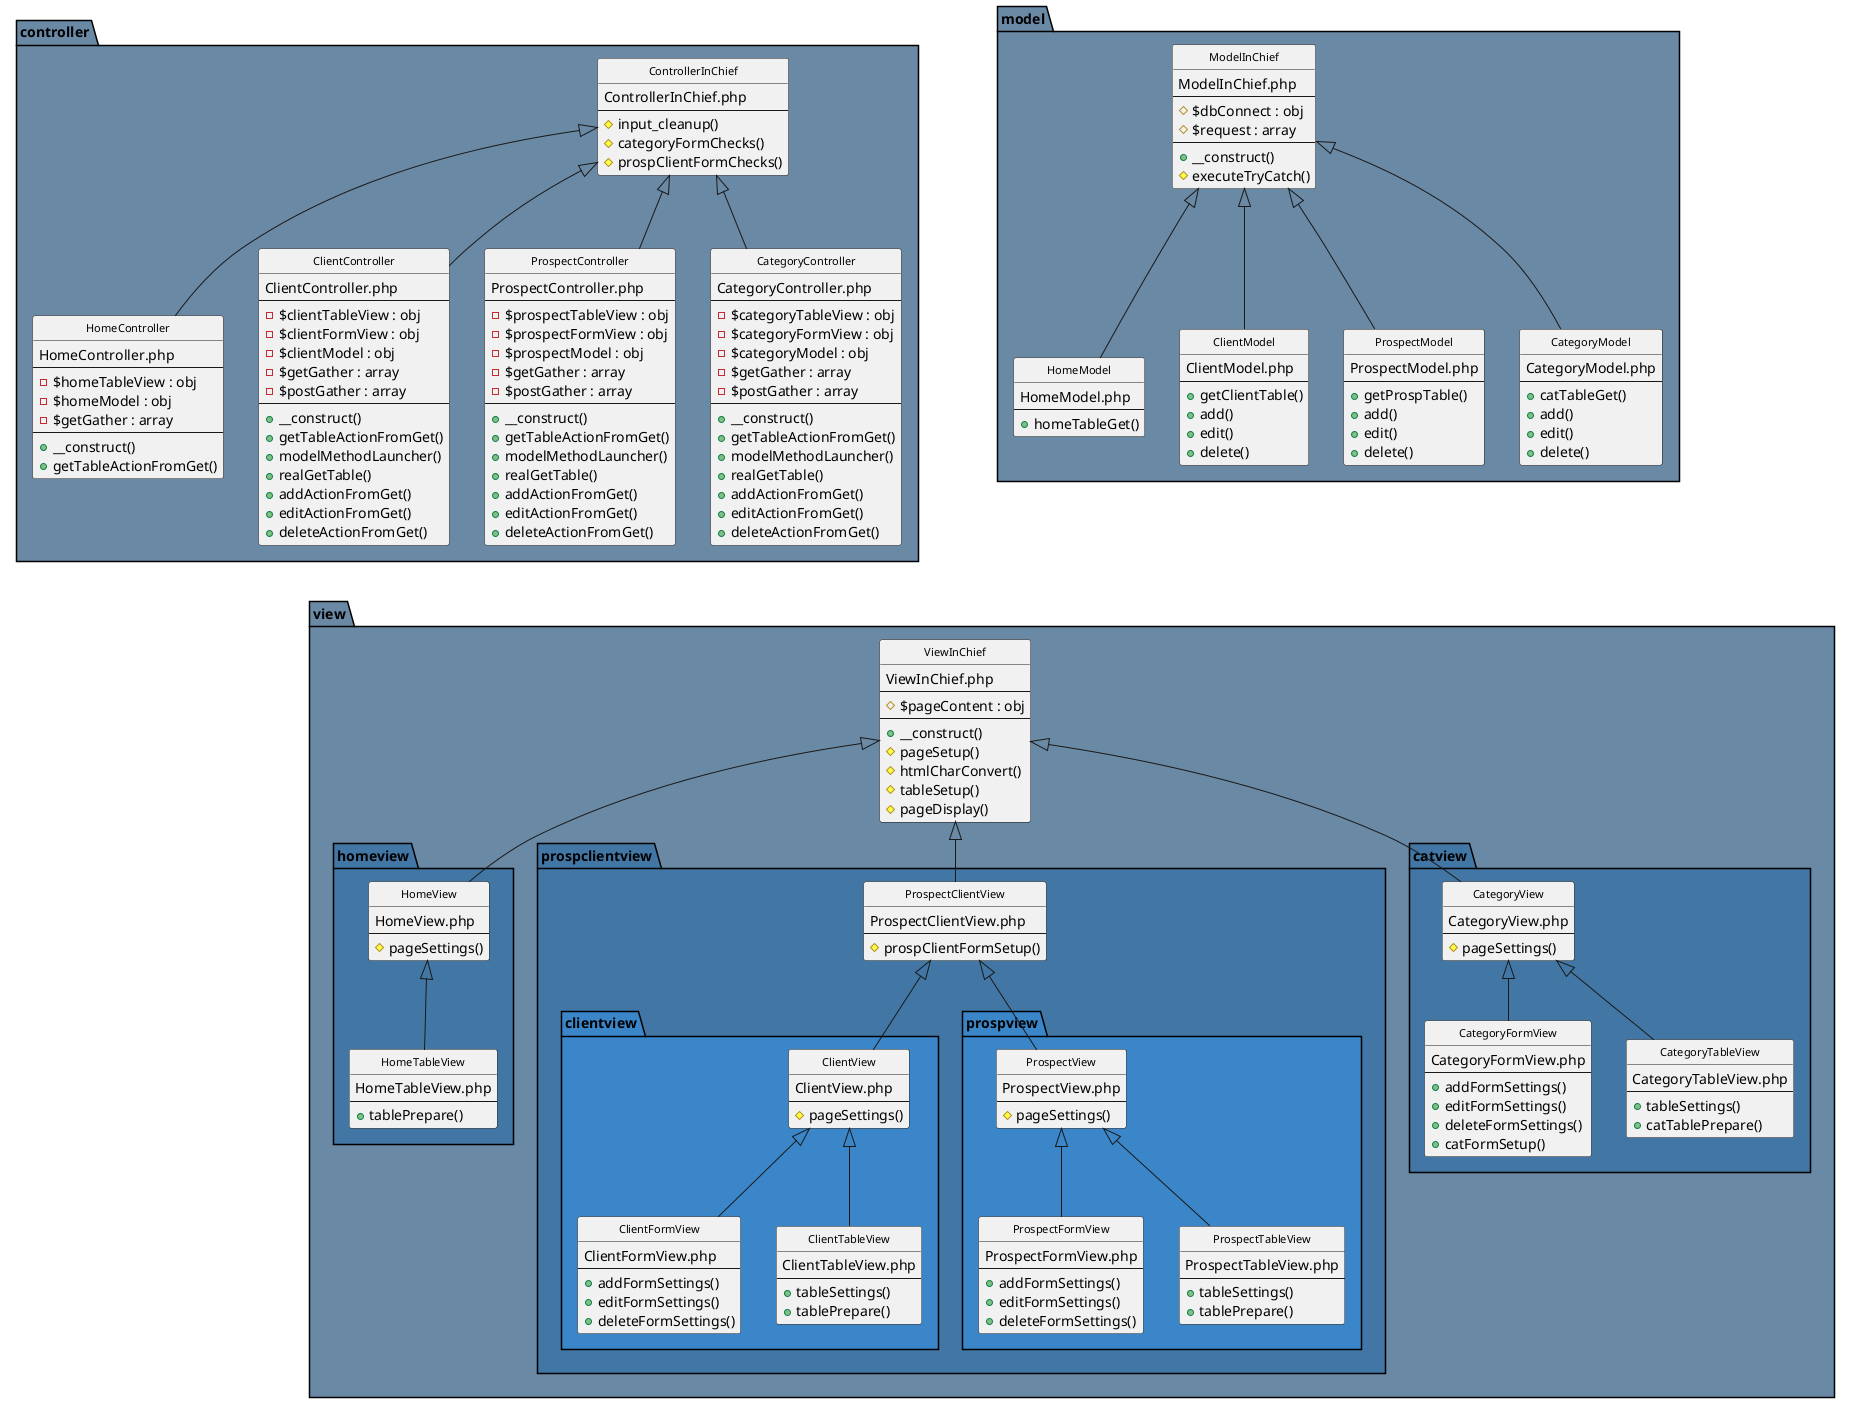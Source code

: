 @startuml
skinparam Style strictuml

skinparam ClassFontSize 11
skinparam ClassFontName Verdana

together {
    package controller #6A89A5 {
        class ControllerInChief {
            ControllerInChief.php
            --
            #input_cleanup()
            #categoryFormChecks()
            #prospClientFormChecks()
        }

        ControllerInChief <|-- HomeController
        class HomeController {
            HomeController.php
            --
            -$homeTableView : obj
            -$homeModel : obj
            -$getGather : array
            --
            +__construct()
            +getTableActionFromGet()
        }

        ControllerInChief <|-- ClientController
        class ClientController {
            ClientController.php
            --
            -$clientTableView : obj
            -$clientFormView : obj
            -$clientModel : obj
            -$getGather : array
            -$postGather : array
            --
            +__construct()
            +getTableActionFromGet()
            +modelMethodLauncher()
            +realGetTable()
            +addActionFromGet()
            +editActionFromGet()
            +deleteActionFromGet()
        }

        ControllerInChief <|-- ProspectController
        class ProspectController {
            ProspectController.php
            --
            -$prospectTableView : obj
            -$prospectFormView : obj
            -$prospectModel : obj
            -$getGather : array
            -$postGather : array
            --
            +__construct()
            +getTableActionFromGet()
            +modelMethodLauncher()
            +realGetTable()
            +addActionFromGet()
            +editActionFromGet()
            +deleteActionFromGet()
        }

        ControllerInChief <|-- CategoryController
        class CategoryController {
            CategoryController.php
            --
            -$categoryTableView : obj
            -$categoryFormView : obj
            -$categoryModel : obj
            -$getGather : array
            -$postGather : array
            --
            +__construct()
            +getTableActionFromGet()
            +modelMethodLauncher()
            +realGetTable()
            +addActionFromGet()
            +editActionFromGet()
            +deleteActionFromGet()
        }
    }
}


together {
    package model #6A89A5 {
        class ModelInChief {
        ModelInChief.php
        --
        #$dbConnect : obj
        #$request : array
        --
        +__construct()
        #executeTryCatch()
        }

        ModelInChief <|-- HomeModel
        class HomeModel {
            HomeModel.php
            --
            +homeTableGet()
        }

        ModelInChief <|-- ClientModel
        class ClientModel {
            ClientModel.php
            --
            +getClientTable()
            +add()
            +edit()
            +delete()
        }

        ModelInChief <|-- ProspectModel
        class ProspectModel {
            ProspectModel.php
            --
            +getProspTable()
            +add()
            +edit()
            +delete()
        }

        ModelInChief <|-- CategoryModel
        class CategoryModel {
            CategoryModel.php
            --
            +catTableGet()
            +add()
            +edit()
            +delete()
        }
    }
}


together {
    package view #6A89A5 {
        class ViewInChief {
        ViewInChief.php
        --
        #$pageContent : obj
        --
        +__construct()
        #pageSetup()
        #htmlCharConvert()
        #tableSetup()
        #pageDisplay()
        }

        package homeview #4277A5 {
            ViewInChief <|-- HomeView
            class HomeView {
                HomeView.php
                --
                #pageSettings()
            }

            HomeView <|-- HomeTableView
            class HomeTableView {
                HomeTableView.php
                --
                +tablePrepare()
            }
        }

        package prospclientview #4277A5 {
            ViewInChief <|-- ProspectClientView
            class ProspectClientView {
                ProspectClientView.php
                --
                #prospClientFormSetup()
            }

            package clientview #3A86C8 {
                ProspectClientView <|-- ClientView
                class ClientView {
                    ClientView.php
                    --
                    #pageSettings()
                }

                ClientView <|-- ClientFormView
                class ClientFormView {
                    ClientFormView.php
                    --
                    +addFormSettings()
                    +editFormSettings()
                    +deleteFormSettings()
                }

                ClientView <|-- ClientTableView
                class ClientTableView {
                    ClientTableView.php
                    --
                    +tableSettings()
                    +tablePrepare()
                }
            }

            package prospview #3A86C8 {
                ProspectClientView <|-- ProspectView
                class ProspectView {
                    ProspectView.php
                    --
                    #pageSettings()
                }

                ProspectView <|-- ProspectFormView
                class ProspectFormView {
                    ProspectFormView.php
                    --
                    +addFormSettings()
                    +editFormSettings()
                    +deleteFormSettings()
                }

                ProspectView <|-- ProspectTableView
                class ProspectTableView {
                    ProspectTableView.php
                    --
                    +tableSettings()
                    +tablePrepare()
                }
            }
        }

        package catview #4277A5 {
            ViewInChief <|-- CategoryView
            class CategoryView {
                CategoryView.php
                --
                #pageSettings()
            }

            CategoryView <|-- CategoryFormView
            class CategoryFormView {
                CategoryFormView.php
                --
                +addFormSettings()
                +editFormSettings()
                +deleteFormSettings()
                +catFormSetup()
            }

            CategoryView <|-- CategoryTableView
            class CategoryTableView {
                CategoryTableView.php
                --
                +tableSettings()
                +catTablePrepare()
            }
        }
    }
}

ControllerInChief -[hidden] ModelInChief
ControllerInChief -[hidden]--> ViewInChief

@enduml